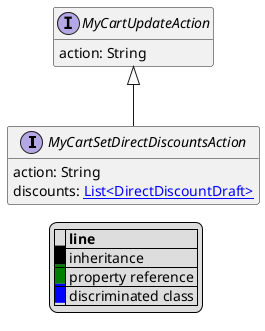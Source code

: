 @startuml

hide empty fields
hide empty methods
legend
|= |= line |
|<back:black>   </back>| inheritance |
|<back:green>   </back>| property reference |
|<back:blue>   </back>| discriminated class |
endlegend
interface MyCartSetDirectDiscountsAction [[MyCartSetDirectDiscountsAction.svg]] extends MyCartUpdateAction {
    action: String
    discounts: [[DirectDiscountDraft.svg List<DirectDiscountDraft>]]
}
interface MyCartUpdateAction [[MyCartUpdateAction.svg]]  {
    action: String
}





@enduml
